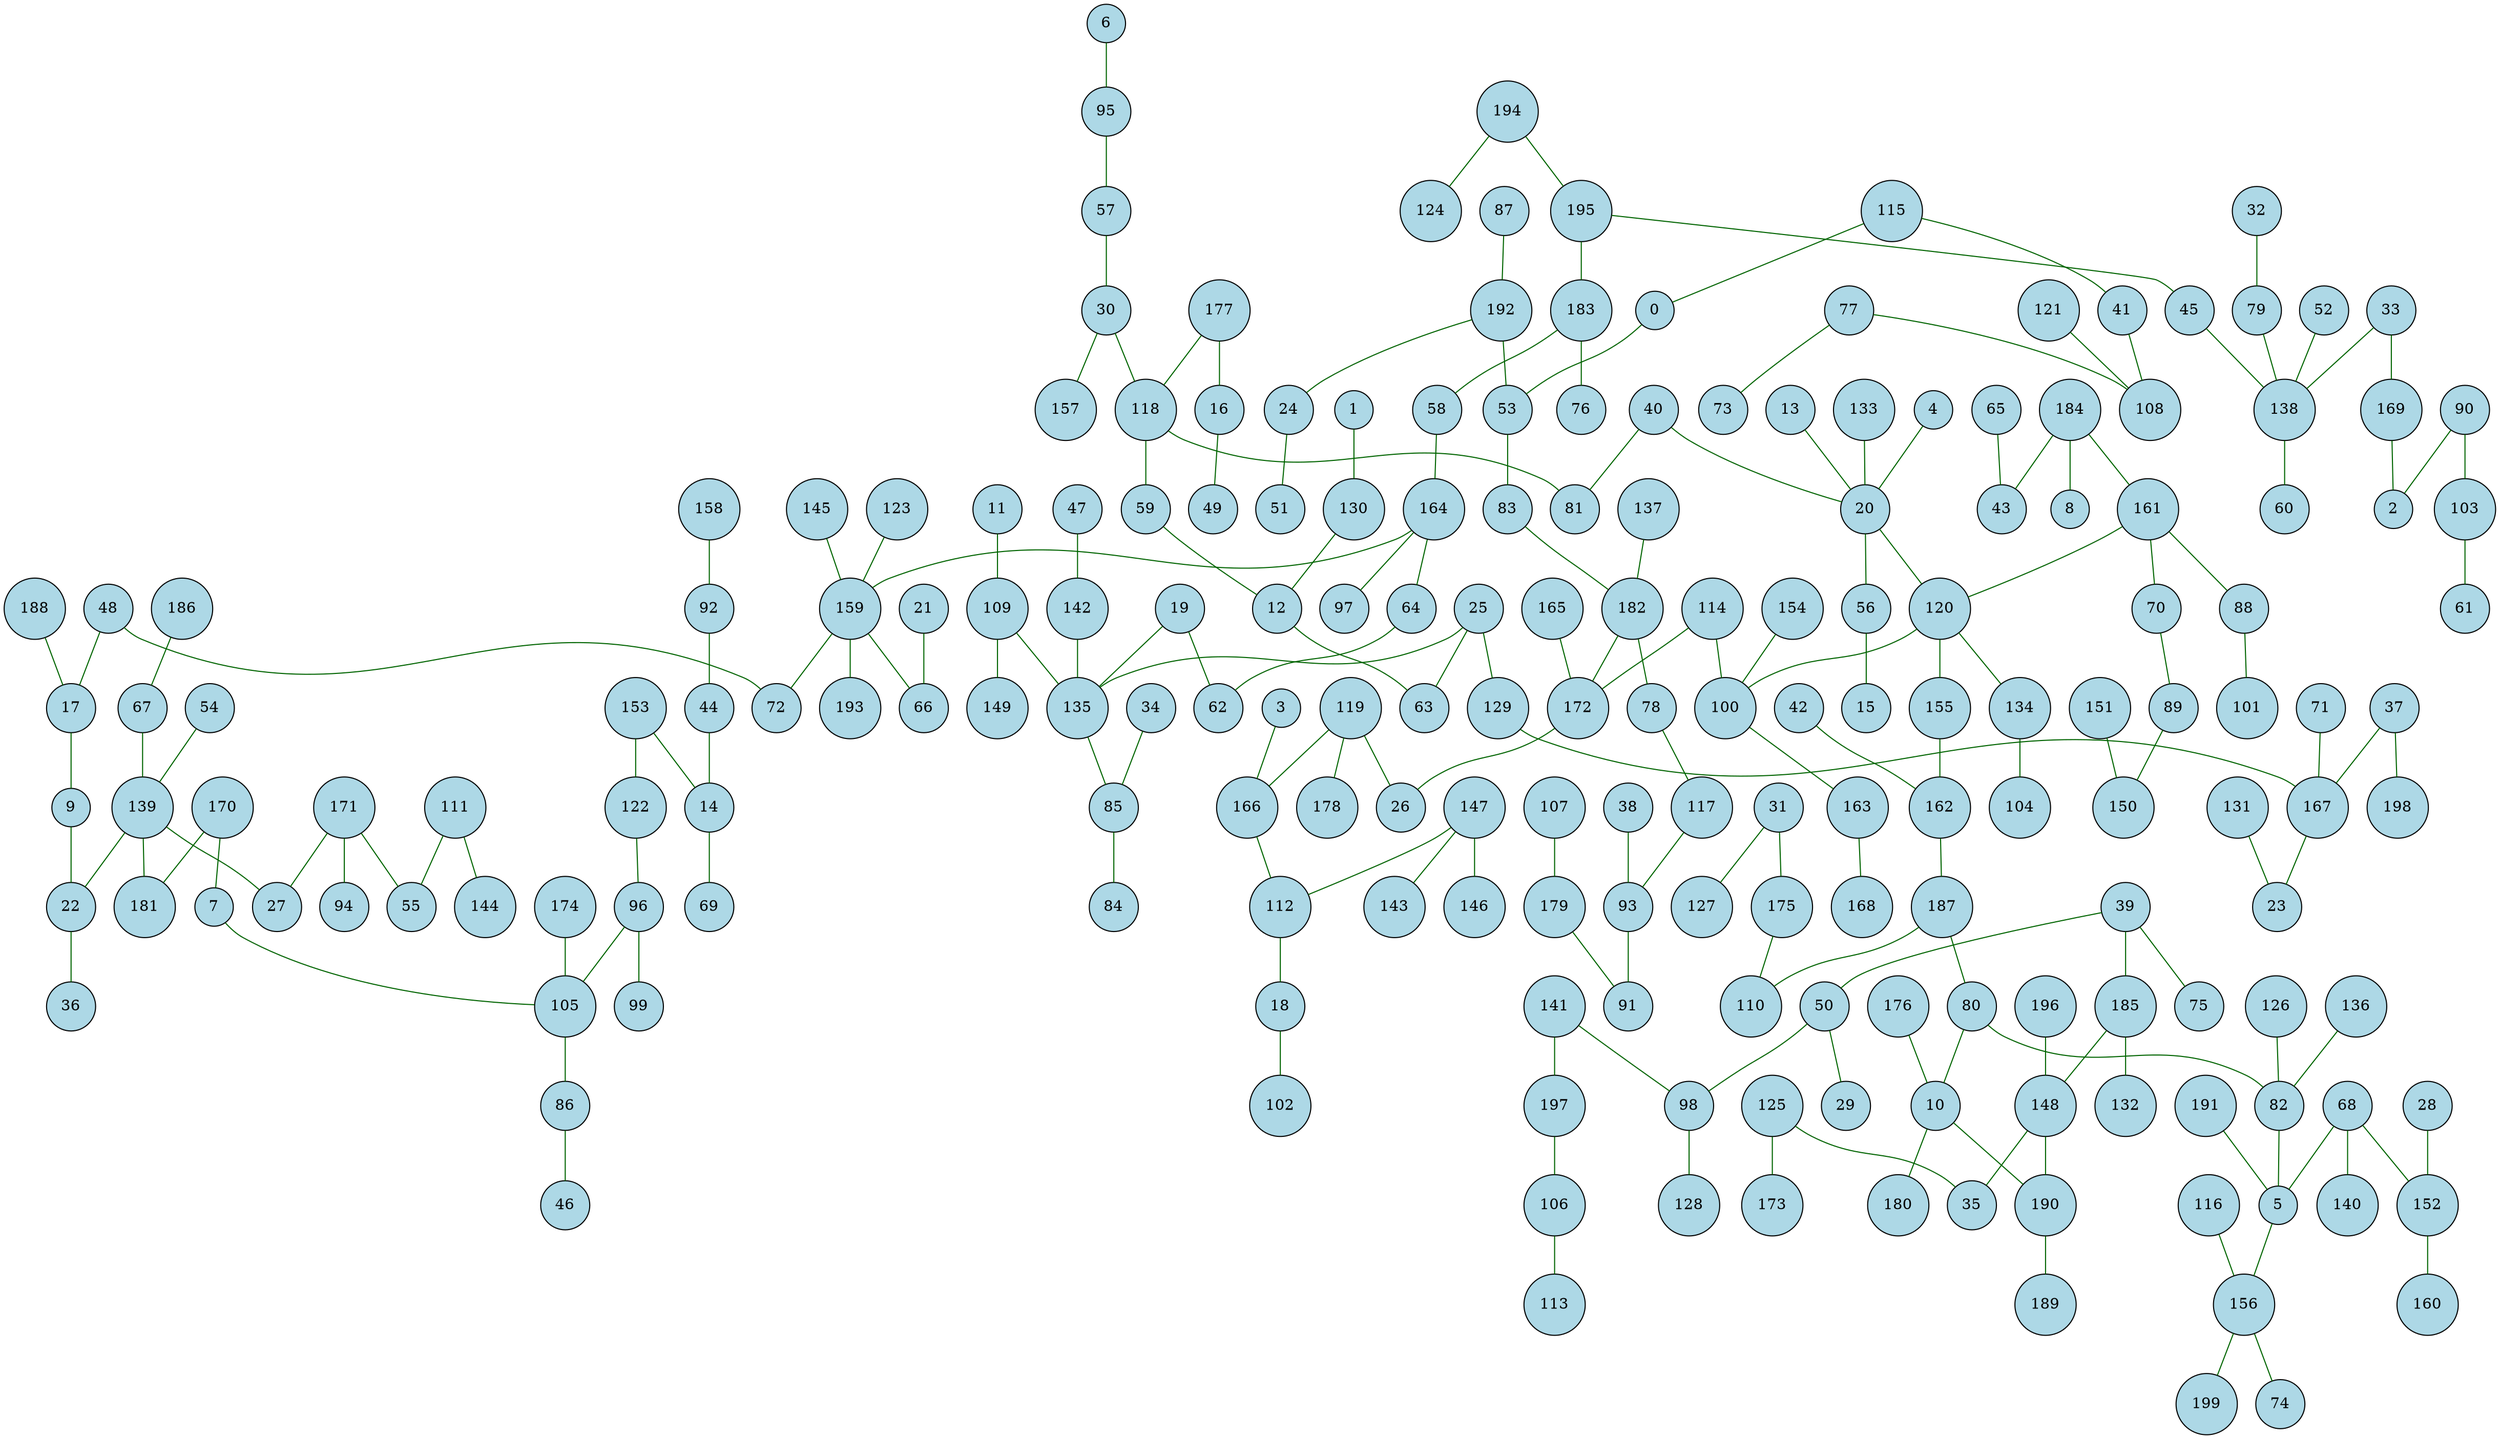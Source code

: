 graph SpanningTree {
  node [shape=circle, style=filled, fillcolor=lightblue];
  edge [color=darkgreen];
  188 -- 17;
  139 -- 27;
  57 -- 30;
  171 -- 27;
  170 -- 7;
  13 -- 20;
  77 -- 73;
  176 -- 10;
  70 -- 89;
  182 -- 172;
  183 -- 58;
  192 -- 53;
  90 -- 103;
  90 -- 2;
  161 -- 70;
  10 -- 190;
  145 -- 159;
  96 -- 105;
  68 -- 152;
  80 -- 10;
  120 -- 134;
  175 -- 110;
  25 -- 135;
  187 -- 80;
  68 -- 5;
  56 -- 15;
  30 -- 118;
  12 -- 63;
  19 -- 62;
  164 -- 159;
  166 -- 112;
  103 -- 61;
  185 -- 148;
  20 -- 56;
  64 -- 62;
  177 -- 16;
  86 -- 46;
  184 -- 43;
  156 -- 199;
  167 -- 23;
  67 -- 139;
  136 -- 82;
  147 -- 112;
  119 -- 26;
  184 -- 8;
  194 -- 195;
  114 -- 172;
  59 -- 12;
  24 -- 51;
  138 -- 60;
  50 -- 98;
  93 -- 91;
  139 -- 22;
  120 -- 100;
  118 -- 59;
  179 -- 91;
  40 -- 20;
  71 -- 167;
  147 -- 146;
  187 -- 110;
  33 -- 138;
  3 -- 166;
  1 -- 130;
  25 -- 129;
  191 -- 5;
  148 -- 35;
  133 -- 20;
  89 -- 150;
  111 -- 55;
  118 -- 81;
  25 -- 63;
  22 -- 36;
  111 -- 144;
  177 -- 118;
  153 -- 122;
  148 -- 190;
  120 -- 155;
  48 -- 17;
  161 -- 88;
  65 -- 43;
  135 -- 85;
  77 -- 108;
  195 -- 183;
  14 -- 69;
  80 -- 82;
  20 -- 120;
  53 -- 83;
  130 -- 12;
  16 -- 49;
  40 -- 81;
  153 -- 14;
  129 -- 167;
  165 -- 172;
  79 -- 138;
  159 -- 72;
  58 -- 164;
  174 -- 105;
  83 -- 182;
  164 -- 64;
  45 -- 138;
  185 -- 132;
  6 -- 95;
  82 -- 5;
  172 -- 26;
  54 -- 139;
  114 -- 100;
  42 -- 162;
  44 -- 14;
  48 -- 72;
  5 -- 156;
  169 -- 2;
  95 -- 57;
  78 -- 117;
  105 -- 86;
  34 -- 85;
  0 -- 53;
  17 -- 9;
  19 -- 135;
  115 -- 41;
  122 -- 96;
  147 -- 143;
  107 -- 179;
  117 -- 93;
  39 -- 185;
  39 -- 50;
  28 -- 152;
  41 -- 108;
  33 -- 169;
  131 -- 23;
  109 -- 135;
  98 -- 128;
  85 -- 84;
  88 -- 101;
  11 -- 109;
  170 -- 181;
  38 -- 93;
  161 -- 120;
  155 -- 162;
  171 -- 55;
  125 -- 35;
  139 -- 181;
  31 -- 127;
  9 -- 22;
  162 -- 187;
  195 -- 45;
  154 -- 100;
  192 -- 24;
  32 -- 79;
  171 -- 94;
  184 -- 161;
  112 -- 18;
  7 -- 105;
  182 -- 78;
  123 -- 159;
  126 -- 82;
  115 -- 0;
  163 -- 168;
  31 -- 175;
  52 -- 138;
  142 -- 135;
  119 -- 166;
  37 -- 167;
  190 -- 189;
  134 -- 104;
  18 -- 102;
  96 -- 99;
  156 -- 74;
  152 -- 160;
  125 -- 173;
  137 -- 182;
  183 -- 76;
  141 -- 98;
  151 -- 150;
  141 -- 197;
  37 -- 198;
  197 -- 106;
  164 -- 97;
  159 -- 66;
  100 -- 163;
  68 -- 140;
  87 -- 192;
  21 -- 66;
  92 -- 44;
  10 -- 180;
  119 -- 178;
  194 -- 124;
  106 -- 113;
  196 -- 148;
  186 -- 67;
  39 -- 75;
  50 -- 29;
  30 -- 157;
  4 -- 20;
  116 -- 156;
  159 -- 193;
  47 -- 142;
  121 -- 108;
  158 -- 92;
  109 -- 149;
}
